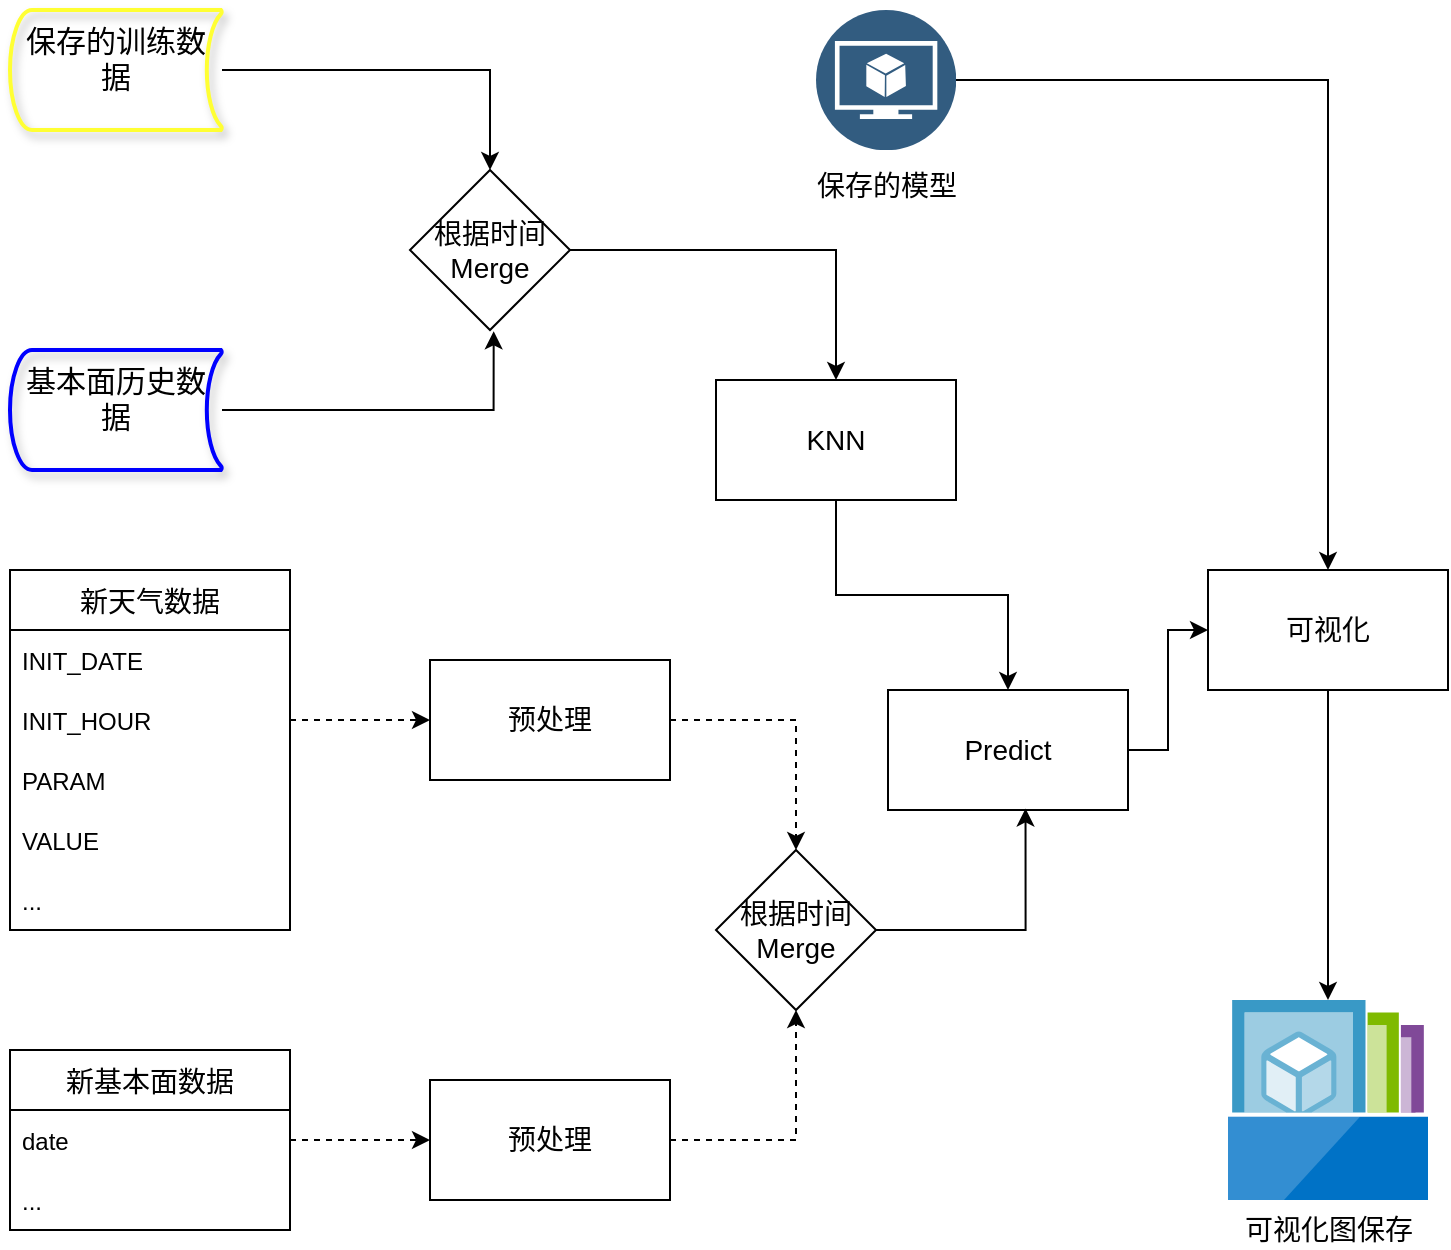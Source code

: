 <mxfile version="16.6.6" type="device"><diagram id="-1ivZ3i1Y8UKcGpYD4Ei" name="第 1 页"><mxGraphModel dx="1550" dy="811" grid="1" gridSize="10" guides="1" tooltips="1" connect="0" arrows="1" fold="1" page="1" pageScale="1" pageWidth="827" pageHeight="1169" math="0" shadow="0"><root><mxCell id="0"/><mxCell id="1" parent="0"/><mxCell id="6" value="新天气数据" style="swimlane;fontStyle=0;childLayout=stackLayout;horizontal=1;startSize=30;horizontalStack=0;resizeParent=1;resizeParentMax=0;resizeLast=0;collapsible=1;marginBottom=0;fontSize=14;" parent="1" vertex="1"><mxGeometry x="61" y="680" width="140" height="180" as="geometry"><mxRectangle x="61" y="680" width="90" height="30" as="alternateBounds"/></mxGeometry></mxCell><mxCell id="8" value="INIT_DATE" style="text;strokeColor=none;fillColor=none;align=left;verticalAlign=middle;spacingLeft=4;spacingRight=4;overflow=hidden;points=[[0,0.5],[1,0.5]];portConstraint=eastwest;rotatable=0;" parent="6" vertex="1"><mxGeometry y="30" width="140" height="30" as="geometry"/></mxCell><mxCell id="9" value="INIT_HOUR" style="text;strokeColor=none;fillColor=none;align=left;verticalAlign=middle;spacingLeft=4;spacingRight=4;overflow=hidden;points=[[0,0.5],[1,0.5]];portConstraint=eastwest;rotatable=0;" parent="6" vertex="1"><mxGeometry y="60" width="140" height="30" as="geometry"/></mxCell><mxCell id="53" value="PARAM" style="text;strokeColor=none;fillColor=none;align=left;verticalAlign=middle;spacingLeft=4;spacingRight=4;overflow=hidden;points=[[0,0.5],[1,0.5]];portConstraint=eastwest;rotatable=0;" parent="6" vertex="1"><mxGeometry y="90" width="140" height="30" as="geometry"/></mxCell><mxCell id="55" value="VALUE" style="text;strokeColor=none;fillColor=none;align=left;verticalAlign=middle;spacingLeft=4;spacingRight=4;overflow=hidden;points=[[0,0.5],[1,0.5]];portConstraint=eastwest;rotatable=0;" parent="6" vertex="1"><mxGeometry y="120" width="140" height="30" as="geometry"/></mxCell><mxCell id="54" value="..." style="text;strokeColor=none;fillColor=none;align=left;verticalAlign=middle;spacingLeft=4;spacingRight=4;overflow=hidden;points=[[0,0.5],[1,0.5]];portConstraint=eastwest;rotatable=0;" parent="6" vertex="1"><mxGeometry y="150" width="140" height="30" as="geometry"/></mxCell><mxCell id="10" value="新基本面数据" style="swimlane;fontStyle=0;childLayout=stackLayout;horizontal=1;startSize=30;horizontalStack=0;resizeParent=1;resizeParentMax=0;resizeLast=0;collapsible=1;marginBottom=0;fontSize=14;" parent="1" vertex="1"><mxGeometry x="61" y="920" width="140" height="90" as="geometry"><mxRectangle x="40" y="770" width="80" height="30" as="alternateBounds"/></mxGeometry></mxCell><mxCell id="11" value="date" style="text;strokeColor=none;fillColor=none;align=left;verticalAlign=middle;spacingLeft=4;spacingRight=4;overflow=hidden;points=[[0,0.5],[1,0.5]];portConstraint=eastwest;rotatable=0;" parent="10" vertex="1"><mxGeometry y="30" width="140" height="30" as="geometry"/></mxCell><mxCell id="12" value="..." style="text;strokeColor=none;fillColor=none;align=left;verticalAlign=middle;spacingLeft=4;spacingRight=4;overflow=hidden;points=[[0,0.5],[1,0.5]];portConstraint=eastwest;rotatable=0;" parent="10" vertex="1"><mxGeometry y="60" width="140" height="30" as="geometry"/></mxCell><mxCell id="44" style="edgeStyle=orthogonalEdgeStyle;html=1;rounded=0;" parent="1" source="39" target="43" edge="1"><mxGeometry relative="1" as="geometry"/></mxCell><mxCell id="39" value="&lt;font style=&quot;font-size: 14px&quot;&gt;KNN&lt;/font&gt;" style="rounded=0;whiteSpace=wrap;html=1;" parent="1" vertex="1"><mxGeometry x="414" y="585" width="120" height="60" as="geometry"/></mxCell><mxCell id="71" style="edgeStyle=orthogonalEdgeStyle;rounded=0;html=1;fontSize=14;" parent="1" source="43" target="47" edge="1"><mxGeometry relative="1" as="geometry"/></mxCell><mxCell id="43" value="&lt;font style=&quot;font-size: 14px&quot;&gt;Predict&lt;/font&gt;" style="rounded=0;whiteSpace=wrap;html=1;" parent="1" vertex="1"><mxGeometry x="500" y="740" width="120" height="60" as="geometry"/></mxCell><mxCell id="cbKUHSrLQQ_PrBKxtC85-89" style="edgeStyle=orthogonalEdgeStyle;rounded=0;orthogonalLoop=1;jettySize=auto;html=1;" edge="1" parent="1" source="47" target="cbKUHSrLQQ_PrBKxtC85-84"><mxGeometry relative="1" as="geometry"/></mxCell><mxCell id="47" value="&lt;font style=&quot;font-size: 14px&quot;&gt;可视化&lt;/font&gt;" style="rounded=0;whiteSpace=wrap;html=1;" parent="1" vertex="1"><mxGeometry x="660" y="680" width="120" height="60" as="geometry"/></mxCell><mxCell id="75" style="edgeStyle=orthogonalEdgeStyle;rounded=0;html=1;fontSize=14;dashed=1;" parent="1" source="58" target="74" edge="1"><mxGeometry relative="1" as="geometry"/></mxCell><mxCell id="58" value="&lt;font style=&quot;font-size: 14px&quot;&gt;预处理&lt;/font&gt;" style="rounded=0;whiteSpace=wrap;html=1;" parent="1" vertex="1"><mxGeometry x="271" y="725" width="120" height="60" as="geometry"/></mxCell><mxCell id="59" style="edgeStyle=none;html=1;entryX=0;entryY=0.5;entryDx=0;entryDy=0;fontSize=14;dashed=1;" parent="1" source="9" target="58" edge="1"><mxGeometry relative="1" as="geometry"/></mxCell><mxCell id="76" style="edgeStyle=orthogonalEdgeStyle;rounded=0;html=1;entryX=0.5;entryY=1;entryDx=0;entryDy=0;fontSize=14;dashed=1;" parent="1" source="60" target="74" edge="1"><mxGeometry relative="1" as="geometry"/></mxCell><mxCell id="60" value="&lt;font style=&quot;font-size: 14px&quot;&gt;预处理&lt;/font&gt;" style="rounded=0;whiteSpace=wrap;html=1;" parent="1" vertex="1"><mxGeometry x="271" y="935" width="120" height="60" as="geometry"/></mxCell><mxCell id="62" style="edgeStyle=none;html=1;fontSize=14;dashed=1;" parent="1" source="11" target="60" edge="1"><mxGeometry relative="1" as="geometry"/></mxCell><mxCell id="73" style="edgeStyle=orthogonalEdgeStyle;rounded=0;html=1;fontSize=14;" parent="1" source="67" target="39" edge="1"><mxGeometry relative="1" as="geometry"/></mxCell><mxCell id="67" value="根据时间 Merge" style="rhombus;whiteSpace=wrap;html=1;fontSize=14;" parent="1" vertex="1"><mxGeometry x="261" y="480" width="80" height="80" as="geometry"/></mxCell><mxCell id="77" style="edgeStyle=orthogonalEdgeStyle;rounded=0;html=1;entryX=0.573;entryY=0.987;entryDx=0;entryDy=0;entryPerimeter=0;fontSize=14;" parent="1" source="74" target="43" edge="1"><mxGeometry relative="1" as="geometry"/></mxCell><mxCell id="74" value="根据时间 Merge" style="rhombus;whiteSpace=wrap;html=1;fontSize=14;" parent="1" vertex="1"><mxGeometry x="414" y="820" width="80" height="80" as="geometry"/></mxCell><mxCell id="cbKUHSrLQQ_PrBKxtC85-84" value="&lt;font style=&quot;font-size: 14px&quot;&gt;可视化图保存&lt;/font&gt;" style="sketch=0;aspect=fixed;html=1;points=[];align=center;image;fontSize=12;image=img/lib/mscae/Shared_Image_Galleries.svg;" vertex="1" parent="1"><mxGeometry x="670" y="895" width="100" height="100" as="geometry"/></mxCell><mxCell id="cbKUHSrLQQ_PrBKxtC85-86" style="edgeStyle=orthogonalEdgeStyle;rounded=0;orthogonalLoop=1;jettySize=auto;html=1;" edge="1" parent="1" source="cbKUHSrLQQ_PrBKxtC85-85" target="67"><mxGeometry relative="1" as="geometry"/></mxCell><mxCell id="cbKUHSrLQQ_PrBKxtC85-85" value="保存的训练数据" style="strokeWidth=2;html=1;shape=mxgraph.flowchart.stored_data;whiteSpace=wrap;shadow=1;fillColor=none;gradientColor=none;verticalAlign=top;strokeColor=#FFFF33;fontColor=#000000;sketch=0;dashed=0;fontStyle=0;fontSize=15;" vertex="1" parent="1"><mxGeometry x="61" y="400" width="106" height="60" as="geometry"/></mxCell><mxCell id="cbKUHSrLQQ_PrBKxtC85-88" style="edgeStyle=orthogonalEdgeStyle;rounded=0;orthogonalLoop=1;jettySize=auto;html=1;" edge="1" parent="1" source="cbKUHSrLQQ_PrBKxtC85-87" target="47"><mxGeometry relative="1" as="geometry"/></mxCell><mxCell id="cbKUHSrLQQ_PrBKxtC85-87" value="&lt;font color=&quot;#000000&quot; style=&quot;font-size: 14px&quot;&gt;保存的模型&lt;/font&gt;" style="aspect=fixed;perimeter=ellipsePerimeter;html=1;align=center;shadow=0;dashed=0;fontColor=#4277BB;labelBackgroundColor=#ffffff;fontSize=12;spacingTop=3;image;image=img/lib/ibm/data/model.svg;" vertex="1" parent="1"><mxGeometry x="464" y="400" width="70" height="70" as="geometry"/></mxCell><mxCell id="cbKUHSrLQQ_PrBKxtC85-91" style="edgeStyle=orthogonalEdgeStyle;rounded=0;orthogonalLoop=1;jettySize=auto;html=1;entryX=0.523;entryY=1.008;entryDx=0;entryDy=0;entryPerimeter=0;" edge="1" parent="1" source="cbKUHSrLQQ_PrBKxtC85-90" target="67"><mxGeometry relative="1" as="geometry"/></mxCell><mxCell id="cbKUHSrLQQ_PrBKxtC85-90" value="基本面历史数据" style="strokeWidth=2;html=1;shape=mxgraph.flowchart.stored_data;whiteSpace=wrap;shadow=1;fillColor=none;gradientColor=none;verticalAlign=top;strokeColor=#0000FF;fontColor=#000000;sketch=0;dashed=0;fontStyle=0;fontSize=15;" vertex="1" parent="1"><mxGeometry x="61" y="570" width="106" height="60" as="geometry"/></mxCell></root></mxGraphModel></diagram></mxfile>